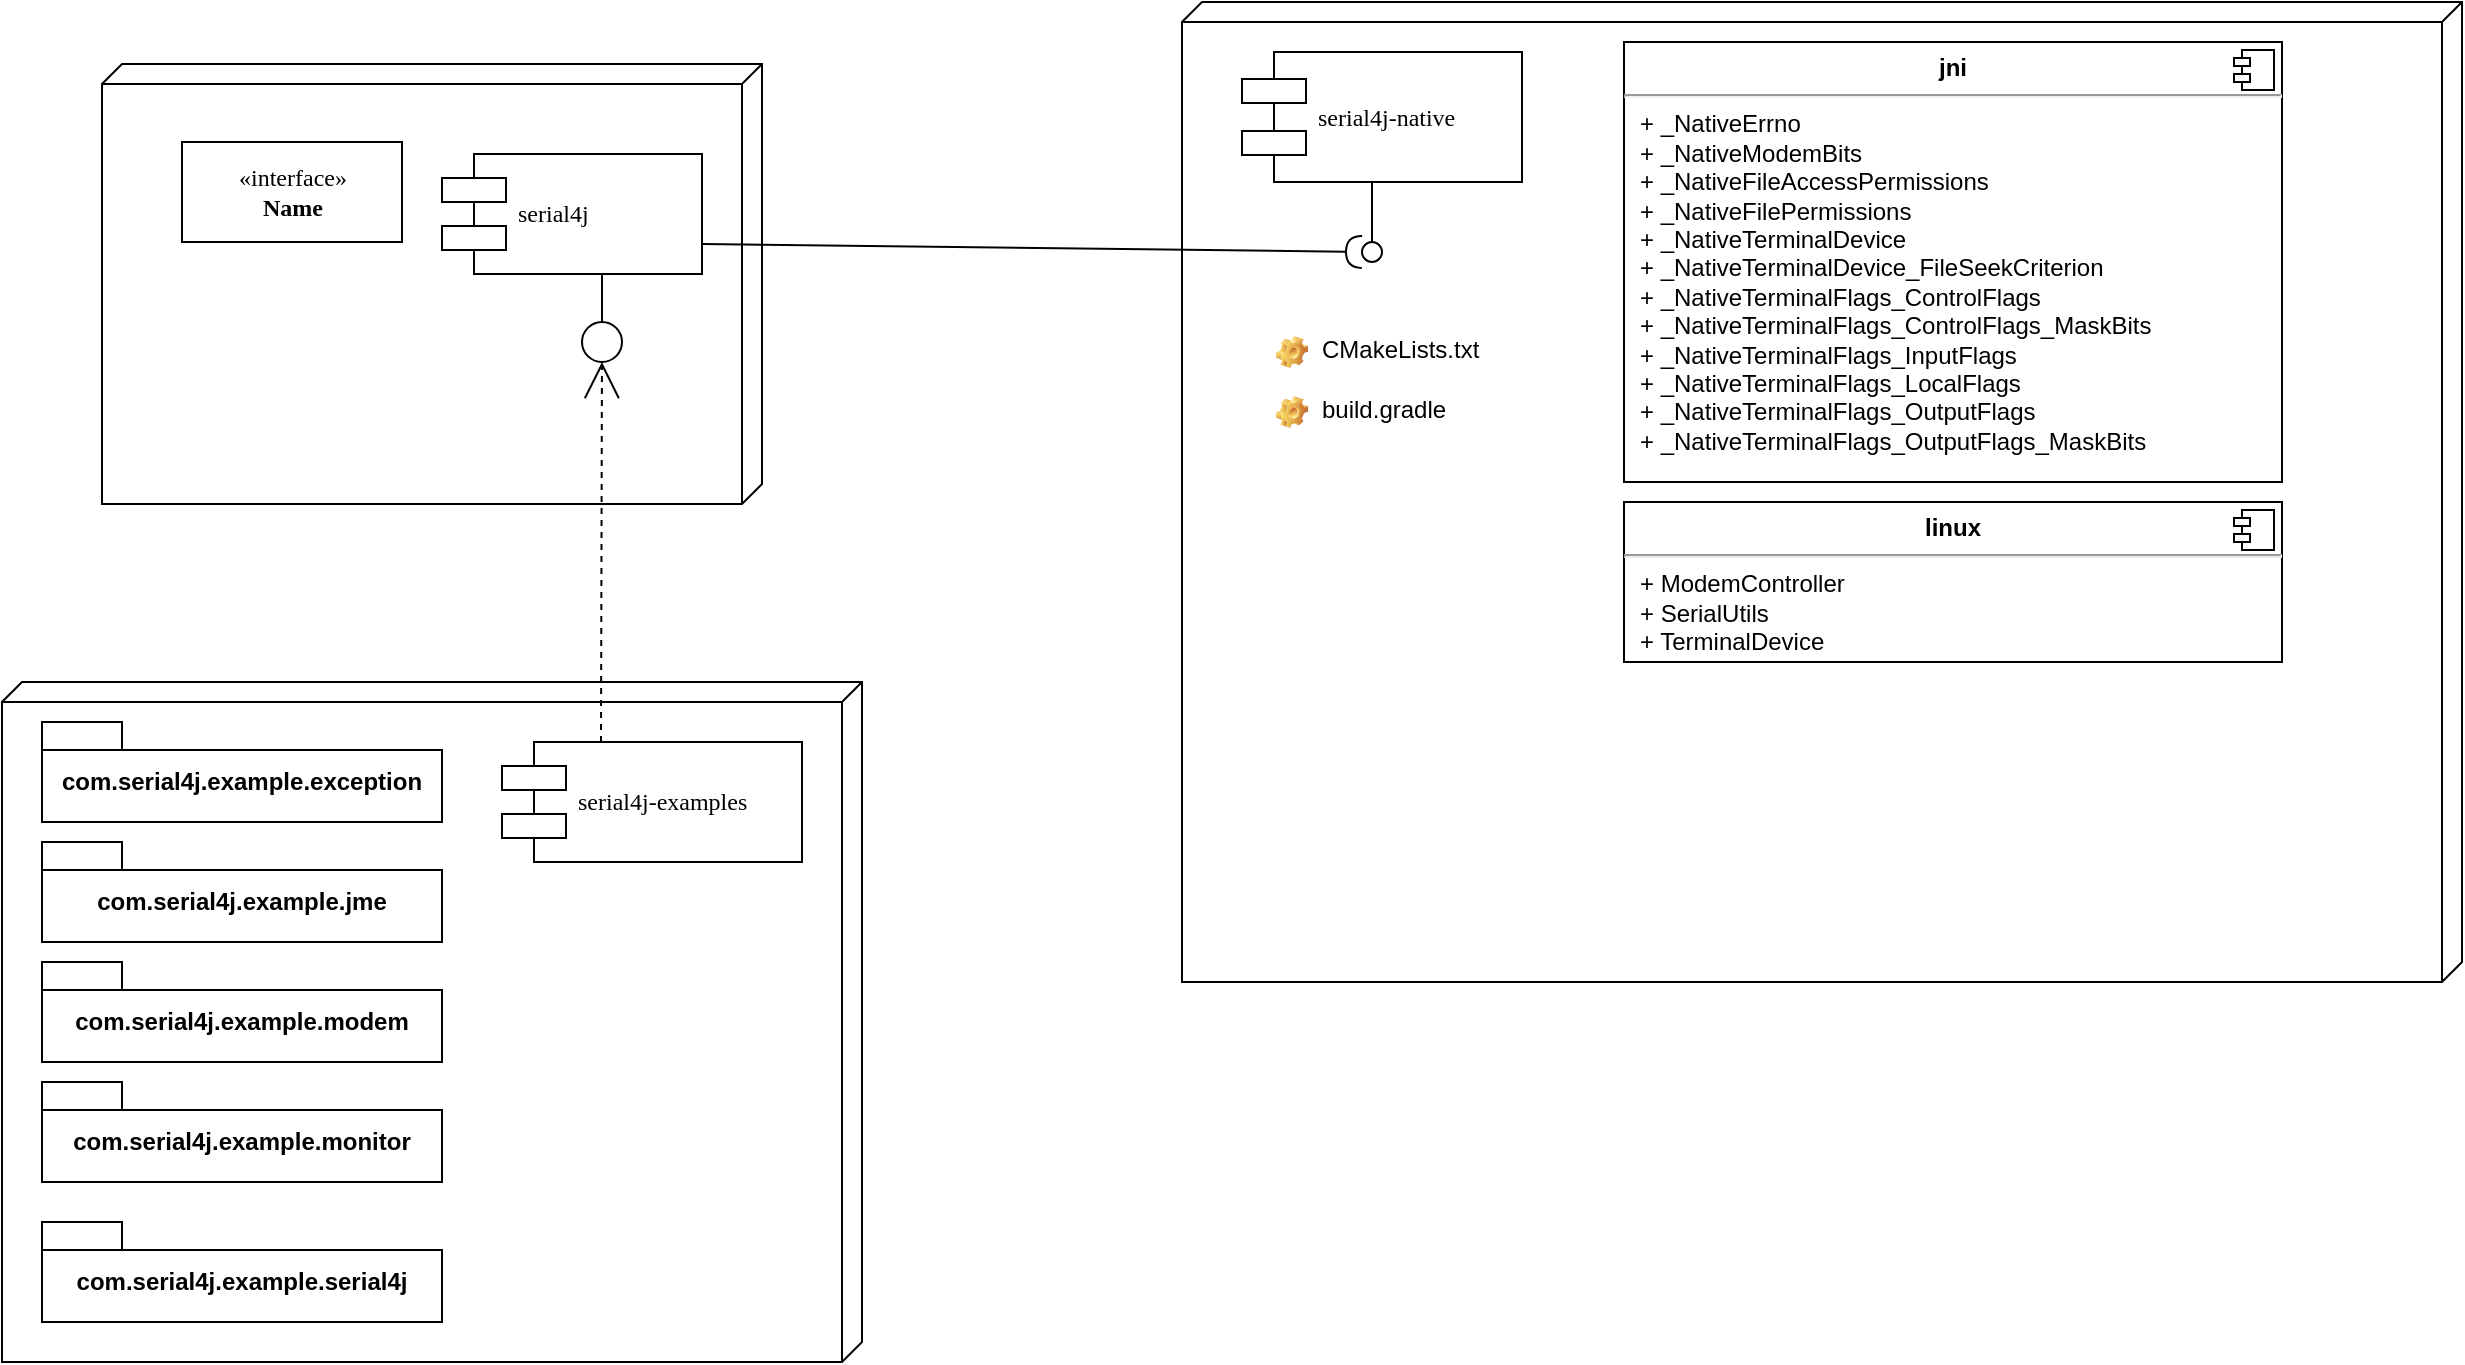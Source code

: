 <mxfile version="22.1.21" type="github">
  <diagram name="Page-1" id="5f0bae14-7c28-e335-631c-24af17079c00">
    <mxGraphModel dx="1290" dy="739" grid="1" gridSize="10" guides="1" tooltips="1" connect="1" arrows="1" fold="1" page="1" pageScale="1" pageWidth="1100" pageHeight="850" background="none" math="0" shadow="0">
      <root>
        <mxCell id="0" />
        <mxCell id="1" parent="0" />
        <mxCell id="39150e848f15840c-1" value="" style="verticalAlign=top;align=left;spacingTop=8;spacingLeft=2;spacingRight=12;shape=cube;size=10;direction=south;fontStyle=4;html=1;rounded=0;shadow=0;comic=0;labelBackgroundColor=none;strokeWidth=1;fontFamily=Verdana;fontSize=12" parent="1" vertex="1">
          <mxGeometry x="120" y="101" width="330" height="220" as="geometry" />
        </mxCell>
        <mxCell id="39150e848f15840c-2" value="" style="verticalAlign=top;align=left;spacingTop=8;spacingLeft=2;spacingRight=12;shape=cube;size=10;direction=south;fontStyle=4;html=1;rounded=0;shadow=0;comic=0;labelBackgroundColor=none;strokeWidth=1;fontFamily=Verdana;fontSize=12" parent="1" vertex="1">
          <mxGeometry x="660" y="70" width="640" height="490" as="geometry" />
        </mxCell>
        <mxCell id="39150e848f15840c-3" value="&lt;br&gt;" style="verticalAlign=top;align=left;spacingTop=8;spacingLeft=2;spacingRight=12;shape=cube;size=10;direction=south;fontStyle=4;html=1;rounded=0;shadow=0;comic=0;labelBackgroundColor=none;strokeWidth=1;fontFamily=Verdana;fontSize=12" parent="1" vertex="1">
          <mxGeometry x="70" y="410" width="430" height="340" as="geometry" />
        </mxCell>
        <mxCell id="39150e848f15840c-4" value="&amp;laquo;interface&amp;raquo;&lt;br&gt;&lt;b&gt;Name&lt;/b&gt;" style="html=1;rounded=0;shadow=0;comic=0;labelBackgroundColor=none;strokeWidth=1;fontFamily=Verdana;fontSize=12;align=center;" parent="1" vertex="1">
          <mxGeometry x="160" y="140" width="110" height="50" as="geometry" />
        </mxCell>
        <mxCell id="39150e848f15840c-5" value="serial4j" style="shape=component;align=left;spacingLeft=36;rounded=0;shadow=0;comic=0;labelBackgroundColor=none;strokeWidth=1;fontFamily=Verdana;fontSize=12;html=1;" parent="1" vertex="1">
          <mxGeometry x="290" y="146" width="130" height="60" as="geometry" />
        </mxCell>
        <mxCell id="39150e848f15840c-6" value="" style="ellipse;whiteSpace=wrap;html=1;rounded=0;shadow=0;comic=0;labelBackgroundColor=none;strokeWidth=1;fontFamily=Verdana;fontSize=12;align=center;" parent="1" vertex="1">
          <mxGeometry x="360" y="230" width="20" height="20" as="geometry" />
        </mxCell>
        <mxCell id="39150e848f15840c-7" value="serial4j-native" style="shape=component;align=left;spacingLeft=36;rounded=0;shadow=0;comic=0;labelBackgroundColor=none;strokeWidth=1;fontFamily=Verdana;fontSize=12;html=1;" parent="1" vertex="1">
          <mxGeometry x="690" y="95" width="140" height="65" as="geometry" />
        </mxCell>
        <mxCell id="39150e848f15840c-9" value="" style="ellipse;whiteSpace=wrap;html=1;rounded=0;shadow=0;comic=0;labelBackgroundColor=none;strokeWidth=1;fontFamily=Verdana;fontSize=12;align=center;" parent="1" vertex="1">
          <mxGeometry x="750" y="190" width="10" height="10" as="geometry" />
        </mxCell>
        <mxCell id="39150e848f15840c-10" value="serial4j-examples" style="shape=component;align=left;spacingLeft=36;rounded=0;shadow=0;comic=0;labelBackgroundColor=none;strokeWidth=1;fontFamily=Verdana;fontSize=12;html=1;" parent="1" vertex="1">
          <mxGeometry x="320" y="440" width="150" height="60" as="geometry" />
        </mxCell>
        <mxCell id="39150e848f15840c-11" style="edgeStyle=none;rounded=0;html=1;dashed=1;labelBackgroundColor=none;startArrow=none;startFill=0;startSize=8;endArrow=open;endFill=0;endSize=16;fontFamily=Verdana;fontSize=12;exitX=0.33;exitY=0;exitDx=0;exitDy=0;exitPerimeter=0;" parent="1" source="39150e848f15840c-10" target="39150e848f15840c-6" edge="1">
          <mxGeometry relative="1" as="geometry">
            <mxPoint x="370" y="430" as="sourcePoint" />
          </mxGeometry>
        </mxCell>
        <mxCell id="39150e848f15840c-13" style="edgeStyle=elbowEdgeStyle;rounded=0;html=1;labelBackgroundColor=none;startArrow=none;startFill=0;startSize=8;endArrow=none;endFill=0;endSize=16;fontFamily=Verdana;fontSize=12;" parent="1" source="39150e848f15840c-9" target="39150e848f15840c-7" edge="1">
          <mxGeometry relative="1" as="geometry" />
        </mxCell>
        <mxCell id="39150e848f15840c-14" style="edgeStyle=elbowEdgeStyle;rounded=0;html=1;labelBackgroundColor=none;startArrow=none;startFill=0;startSize=8;endArrow=none;endFill=0;endSize=16;fontFamily=Verdana;fontSize=12;" parent="1" source="39150e848f15840c-6" target="39150e848f15840c-5" edge="1">
          <mxGeometry relative="1" as="geometry" />
        </mxCell>
        <mxCell id="4l-lxIXdtN1crYGhOOL7-1" value="com.serial4j.example.exception" style="shape=folder;fontStyle=1;spacingTop=10;tabWidth=40;tabHeight=14;tabPosition=left;html=1;whiteSpace=wrap;" vertex="1" parent="1">
          <mxGeometry x="90" y="430" width="200" height="50" as="geometry" />
        </mxCell>
        <mxCell id="4l-lxIXdtN1crYGhOOL7-2" value="com.serial4j.example.jme" style="shape=folder;fontStyle=1;spacingTop=10;tabWidth=40;tabHeight=14;tabPosition=left;html=1;whiteSpace=wrap;" vertex="1" parent="1">
          <mxGeometry x="90" y="490" width="200" height="50" as="geometry" />
        </mxCell>
        <mxCell id="4l-lxIXdtN1crYGhOOL7-3" value="com.serial4j.example.modem" style="shape=folder;fontStyle=1;spacingTop=10;tabWidth=40;tabHeight=14;tabPosition=left;html=1;whiteSpace=wrap;" vertex="1" parent="1">
          <mxGeometry x="90" y="550" width="200" height="50" as="geometry" />
        </mxCell>
        <mxCell id="4l-lxIXdtN1crYGhOOL7-4" value="com.serial4j.example.monitor" style="shape=folder;fontStyle=1;spacingTop=10;tabWidth=40;tabHeight=14;tabPosition=left;html=1;whiteSpace=wrap;" vertex="1" parent="1">
          <mxGeometry x="90" y="610" width="200" height="50" as="geometry" />
        </mxCell>
        <mxCell id="4l-lxIXdtN1crYGhOOL7-5" value="com.serial4j.example.serial4j" style="shape=folder;fontStyle=1;spacingTop=10;tabWidth=40;tabHeight=14;tabPosition=left;html=1;whiteSpace=wrap;" vertex="1" parent="1">
          <mxGeometry x="90" y="680" width="200" height="50" as="geometry" />
        </mxCell>
        <mxCell id="4l-lxIXdtN1crYGhOOL7-11" value="CMakeLists.txt" style="label;fontStyle=0;strokeColor=none;fillColor=none;align=left;verticalAlign=top;overflow=hidden;spacingLeft=28;spacingRight=4;rotatable=0;points=[[0,0.5],[1,0.5]];portConstraint=eastwest;imageWidth=16;imageHeight=16;whiteSpace=wrap;html=1;image=img/clipart/Gear_128x128.png" vertex="1" parent="1">
          <mxGeometry x="700" y="230" width="140" height="30" as="geometry" />
        </mxCell>
        <mxCell id="4l-lxIXdtN1crYGhOOL7-12" value="build.gradle" style="label;fontStyle=0;strokeColor=none;fillColor=none;align=left;verticalAlign=top;overflow=hidden;spacingLeft=28;spacingRight=4;rotatable=0;points=[[0,0.5],[1,0.5]];portConstraint=eastwest;imageWidth=16;imageHeight=16;whiteSpace=wrap;html=1;image=img/clipart/Gear_128x128.png" vertex="1" parent="1">
          <mxGeometry x="700" y="260" width="140" height="30" as="geometry" />
        </mxCell>
        <mxCell id="4l-lxIXdtN1crYGhOOL7-13" value="&lt;p style=&quot;margin:0px;margin-top:6px;text-align:center;&quot;&gt;&lt;b&gt;linux&lt;/b&gt;&lt;/p&gt;&lt;hr&gt;&lt;p style=&quot;margin:0px;margin-left:8px;&quot;&gt;+ ModemController&lt;br&gt;+ SerialUtils&lt;/p&gt;&lt;p style=&quot;margin:0px;margin-left:8px;&quot;&gt;+ TerminalDevice&lt;/p&gt;" style="align=left;overflow=fill;html=1;dropTarget=0;whiteSpace=wrap;" vertex="1" parent="1">
          <mxGeometry x="881" y="320" width="329" height="80" as="geometry" />
        </mxCell>
        <mxCell id="4l-lxIXdtN1crYGhOOL7-14" value="" style="shape=component;jettyWidth=8;jettyHeight=4;" vertex="1" parent="4l-lxIXdtN1crYGhOOL7-13">
          <mxGeometry x="1" width="20" height="20" relative="1" as="geometry">
            <mxPoint x="-24" y="4" as="offset" />
          </mxGeometry>
        </mxCell>
        <mxCell id="4l-lxIXdtN1crYGhOOL7-15" value="&lt;p style=&quot;margin:0px;margin-top:6px;text-align:center;&quot;&gt;&lt;b&gt;jni&lt;/b&gt;&lt;/p&gt;&lt;hr&gt;&lt;p style=&quot;margin:0px;margin-left:8px;&quot;&gt;+ _NativeErrno&lt;/p&gt;&lt;p style=&quot;margin:0px;margin-left:8px;&quot;&gt;+ _NativeModemBits&lt;/p&gt;&lt;p style=&quot;margin:0px;margin-left:8px;&quot;&gt;+ _NativeFileAccessPermissions&lt;/p&gt;&lt;p style=&quot;margin:0px;margin-left:8px;&quot;&gt;+ _NativeFilePermissions&lt;/p&gt;&lt;p style=&quot;margin:0px;margin-left:8px;&quot;&gt;+ _NativeTerminalDevice&lt;/p&gt;&lt;p style=&quot;margin:0px;margin-left:8px;&quot;&gt;+ _NativeTerminalDevice_FileSeekCriterion&lt;/p&gt;&lt;p style=&quot;margin:0px;margin-left:8px;&quot;&gt;+ _NativeTerminalFlags_ControlFlags&lt;/p&gt;&lt;p style=&quot;margin:0px;margin-left:8px;&quot;&gt;+ _NativeTerminalFlags_ControlFlags_MaskBits&lt;/p&gt;&lt;p style=&quot;margin:0px;margin-left:8px;&quot;&gt;+ _NativeTerminalFlags_InputFlags&lt;/p&gt;&lt;p style=&quot;margin:0px;margin-left:8px;&quot;&gt;+ _NativeTerminalFlags_LocalFlags&lt;/p&gt;&lt;p style=&quot;margin:0px;margin-left:8px;&quot;&gt;+ _NativeTerminalFlags_OutputFlags&lt;/p&gt;&lt;p style=&quot;margin:0px;margin-left:8px;&quot;&gt;+ _NativeTerminalFlags_OutputFlags_MaskBits&lt;/p&gt;" style="align=left;overflow=fill;html=1;dropTarget=0;whiteSpace=wrap;" vertex="1" parent="1">
          <mxGeometry x="881" y="90" width="329" height="220" as="geometry" />
        </mxCell>
        <mxCell id="4l-lxIXdtN1crYGhOOL7-16" value="" style="shape=component;jettyWidth=8;jettyHeight=4;" vertex="1" parent="4l-lxIXdtN1crYGhOOL7-15">
          <mxGeometry x="1" width="20" height="20" relative="1" as="geometry">
            <mxPoint x="-24" y="4" as="offset" />
          </mxGeometry>
        </mxCell>
        <mxCell id="4l-lxIXdtN1crYGhOOL7-20" value="" style="rounded=0;orthogonalLoop=1;jettySize=auto;html=1;endArrow=halfCircle;endFill=0;endSize=6;strokeWidth=1;sketch=0;fontSize=12;curved=1;exitX=1;exitY=0.75;exitDx=0;exitDy=0;" edge="1" target="39150e848f15840c-9" parent="1" source="39150e848f15840c-5">
          <mxGeometry relative="1" as="geometry">
            <mxPoint x="450" y="240" as="sourcePoint" />
            <mxPoint x="750" y="241" as="targetPoint" />
          </mxGeometry>
        </mxCell>
        <mxCell id="4l-lxIXdtN1crYGhOOL7-21" value="" style="ellipse;whiteSpace=wrap;html=1;align=center;aspect=fixed;fillColor=none;strokeColor=none;resizable=0;perimeter=centerPerimeter;rotatable=0;allowArrows=0;points=[];outlineConnect=1;" vertex="1" parent="1">
          <mxGeometry x="410" y="290" width="10" height="10" as="geometry" />
        </mxCell>
      </root>
    </mxGraphModel>
  </diagram>
</mxfile>
